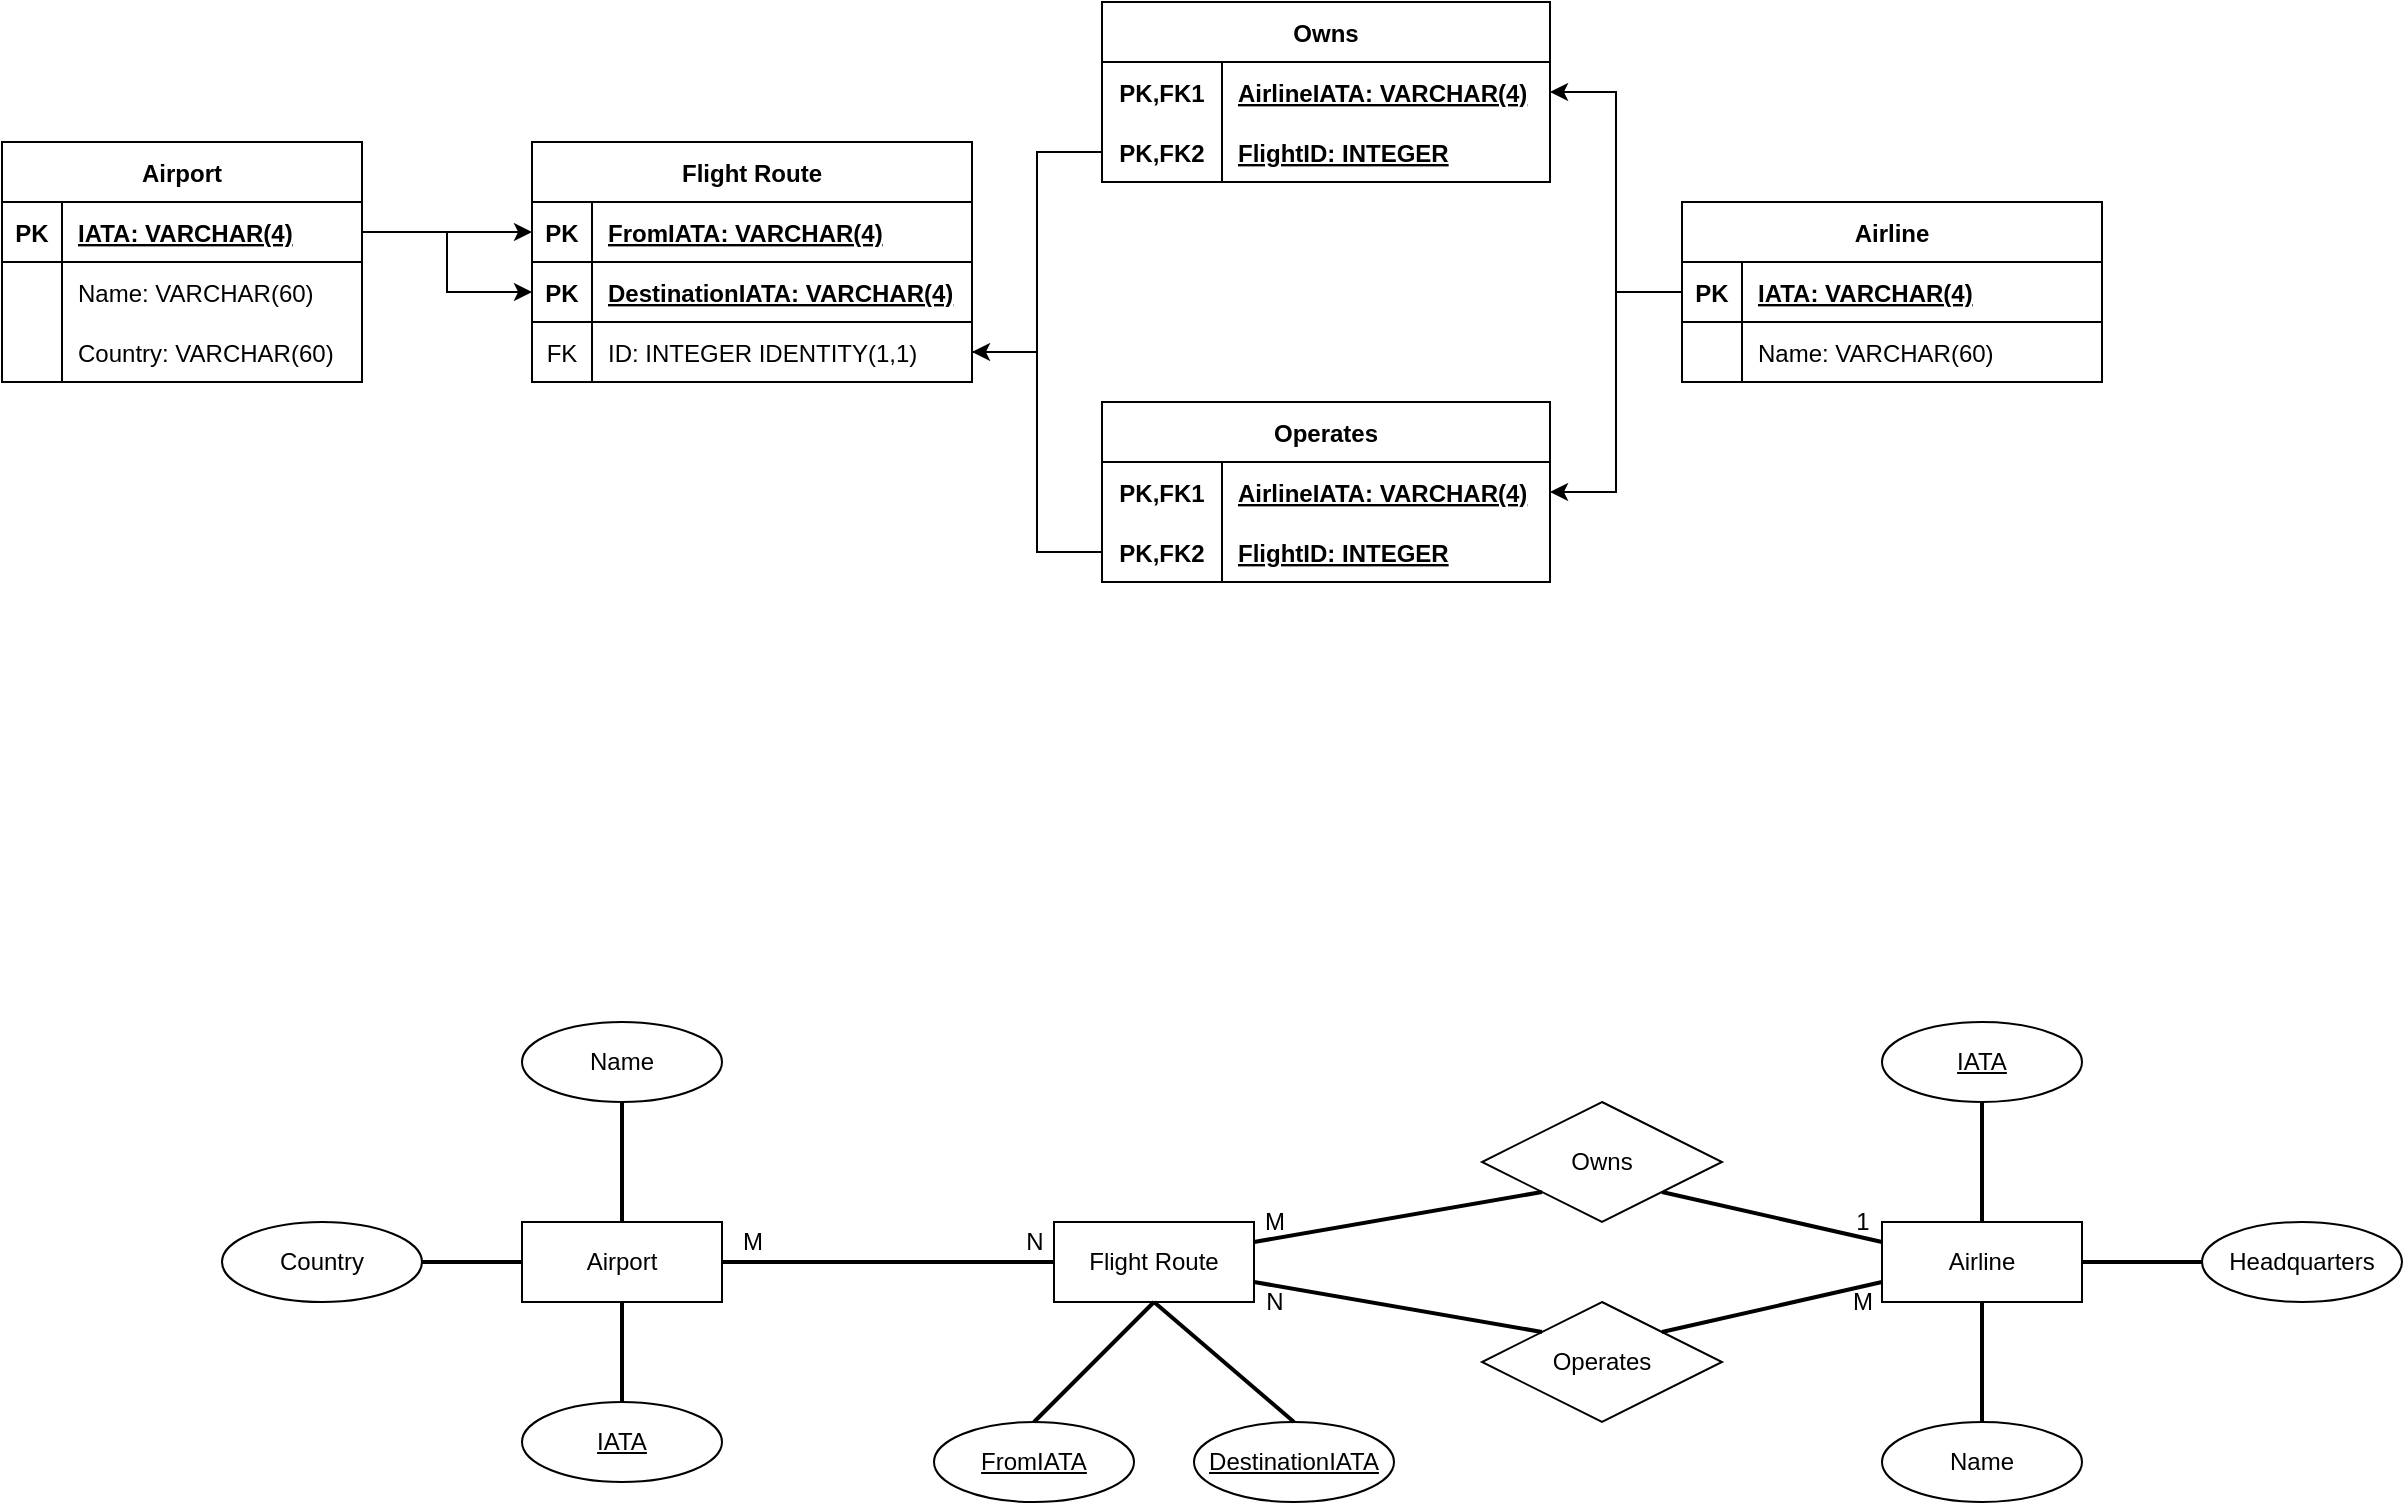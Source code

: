 <mxfile version="16.5.1" type="device"><diagram id="R2lEEEUBdFMjLlhIrx00" name="Page-1"><mxGraphModel dx="1102" dy="859" grid="1" gridSize="10" guides="1" tooltips="1" connect="1" arrows="1" fold="1" page="1" pageScale="1" pageWidth="850" pageHeight="1100" math="0" shadow="0" extFonts="Permanent Marker^https://fonts.googleapis.com/css?family=Permanent+Marker"><root><mxCell id="0"/><mxCell id="1" parent="0"/><mxCell id="GFvaV6vizzhgrVR3a_EX-1" value="Airport" style="shape=table;startSize=30;container=1;collapsible=1;childLayout=tableLayout;fixedRows=1;rowLines=0;fontStyle=1;align=center;resizeLast=1;" vertex="1" parent="1"><mxGeometry x="50" y="270" width="180" height="120" as="geometry"/></mxCell><mxCell id="GFvaV6vizzhgrVR3a_EX-2" value="" style="shape=tableRow;horizontal=0;startSize=0;swimlaneHead=0;swimlaneBody=0;fillColor=none;collapsible=0;dropTarget=0;points=[[0,0.5],[1,0.5]];portConstraint=eastwest;top=0;left=0;right=0;bottom=1;" vertex="1" parent="GFvaV6vizzhgrVR3a_EX-1"><mxGeometry y="30" width="180" height="30" as="geometry"/></mxCell><mxCell id="GFvaV6vizzhgrVR3a_EX-3" value="PK" style="shape=partialRectangle;connectable=0;fillColor=none;top=0;left=0;bottom=0;right=0;fontStyle=1;overflow=hidden;" vertex="1" parent="GFvaV6vizzhgrVR3a_EX-2"><mxGeometry width="30" height="30" as="geometry"><mxRectangle width="30" height="30" as="alternateBounds"/></mxGeometry></mxCell><mxCell id="GFvaV6vizzhgrVR3a_EX-4" value="IATA: VARCHAR(4)" style="shape=partialRectangle;connectable=0;fillColor=none;top=0;left=0;bottom=0;right=0;align=left;spacingLeft=6;fontStyle=5;overflow=hidden;" vertex="1" parent="GFvaV6vizzhgrVR3a_EX-2"><mxGeometry x="30" width="150" height="30" as="geometry"><mxRectangle width="150" height="30" as="alternateBounds"/></mxGeometry></mxCell><mxCell id="GFvaV6vizzhgrVR3a_EX-5" value="" style="shape=tableRow;horizontal=0;startSize=0;swimlaneHead=0;swimlaneBody=0;fillColor=none;collapsible=0;dropTarget=0;points=[[0,0.5],[1,0.5]];portConstraint=eastwest;top=0;left=0;right=0;bottom=0;" vertex="1" parent="GFvaV6vizzhgrVR3a_EX-1"><mxGeometry y="60" width="180" height="30" as="geometry"/></mxCell><mxCell id="GFvaV6vizzhgrVR3a_EX-6" value="" style="shape=partialRectangle;connectable=0;fillColor=none;top=0;left=0;bottom=0;right=0;editable=1;overflow=hidden;" vertex="1" parent="GFvaV6vizzhgrVR3a_EX-5"><mxGeometry width="30" height="30" as="geometry"><mxRectangle width="30" height="30" as="alternateBounds"/></mxGeometry></mxCell><mxCell id="GFvaV6vizzhgrVR3a_EX-7" value="Name: VARCHAR(60)" style="shape=partialRectangle;connectable=0;fillColor=none;top=0;left=0;bottom=0;right=0;align=left;spacingLeft=6;overflow=hidden;" vertex="1" parent="GFvaV6vizzhgrVR3a_EX-5"><mxGeometry x="30" width="150" height="30" as="geometry"><mxRectangle width="150" height="30" as="alternateBounds"/></mxGeometry></mxCell><mxCell id="GFvaV6vizzhgrVR3a_EX-8" value="" style="shape=tableRow;horizontal=0;startSize=0;swimlaneHead=0;swimlaneBody=0;fillColor=none;collapsible=0;dropTarget=0;points=[[0,0.5],[1,0.5]];portConstraint=eastwest;top=0;left=0;right=0;bottom=0;" vertex="1" parent="GFvaV6vizzhgrVR3a_EX-1"><mxGeometry y="90" width="180" height="30" as="geometry"/></mxCell><mxCell id="GFvaV6vizzhgrVR3a_EX-9" value="" style="shape=partialRectangle;connectable=0;fillColor=none;top=0;left=0;bottom=0;right=0;editable=1;overflow=hidden;" vertex="1" parent="GFvaV6vizzhgrVR3a_EX-8"><mxGeometry width="30" height="30" as="geometry"><mxRectangle width="30" height="30" as="alternateBounds"/></mxGeometry></mxCell><mxCell id="GFvaV6vizzhgrVR3a_EX-10" value="Country: VARCHAR(60)" style="shape=partialRectangle;connectable=0;fillColor=none;top=0;left=0;bottom=0;right=0;align=left;spacingLeft=6;overflow=hidden;" vertex="1" parent="GFvaV6vizzhgrVR3a_EX-8"><mxGeometry x="30" width="150" height="30" as="geometry"><mxRectangle width="150" height="30" as="alternateBounds"/></mxGeometry></mxCell><mxCell id="GFvaV6vizzhgrVR3a_EX-14" value="Flight Route" style="shape=table;startSize=30;container=1;collapsible=1;childLayout=tableLayout;fixedRows=1;rowLines=0;fontStyle=1;align=center;resizeLast=1;" vertex="1" parent="1"><mxGeometry x="315" y="270" width="220" height="120" as="geometry"/></mxCell><mxCell id="GFvaV6vizzhgrVR3a_EX-15" value="" style="shape=tableRow;horizontal=0;startSize=0;swimlaneHead=0;swimlaneBody=0;fillColor=none;collapsible=0;dropTarget=0;points=[[0,0.5],[1,0.5]];portConstraint=eastwest;top=0;left=0;right=0;bottom=1;" vertex="1" parent="GFvaV6vizzhgrVR3a_EX-14"><mxGeometry y="30" width="220" height="30" as="geometry"/></mxCell><mxCell id="GFvaV6vizzhgrVR3a_EX-16" value="PK" style="shape=partialRectangle;connectable=0;fillColor=none;top=0;left=0;bottom=0;right=0;fontStyle=1;overflow=hidden;" vertex="1" parent="GFvaV6vizzhgrVR3a_EX-15"><mxGeometry width="30" height="30" as="geometry"><mxRectangle width="30" height="30" as="alternateBounds"/></mxGeometry></mxCell><mxCell id="GFvaV6vizzhgrVR3a_EX-17" value="FromIATA: VARCHAR(4)" style="shape=partialRectangle;connectable=0;fillColor=none;top=0;left=0;bottom=0;right=0;align=left;spacingLeft=6;fontStyle=5;overflow=hidden;" vertex="1" parent="GFvaV6vizzhgrVR3a_EX-15"><mxGeometry x="30" width="190" height="30" as="geometry"><mxRectangle width="190" height="30" as="alternateBounds"/></mxGeometry></mxCell><mxCell id="GFvaV6vizzhgrVR3a_EX-118" value="" style="shape=tableRow;horizontal=0;startSize=0;swimlaneHead=0;swimlaneBody=0;fillColor=none;collapsible=0;dropTarget=0;points=[[0,0.5],[1,0.5]];portConstraint=eastwest;top=0;left=0;right=0;bottom=1;" vertex="1" parent="GFvaV6vizzhgrVR3a_EX-14"><mxGeometry y="60" width="220" height="30" as="geometry"/></mxCell><mxCell id="GFvaV6vizzhgrVR3a_EX-119" value="PK" style="shape=partialRectangle;connectable=0;fillColor=none;top=0;left=0;bottom=0;right=0;fontStyle=1;overflow=hidden;" vertex="1" parent="GFvaV6vizzhgrVR3a_EX-118"><mxGeometry width="30" height="30" as="geometry"><mxRectangle width="30" height="30" as="alternateBounds"/></mxGeometry></mxCell><mxCell id="GFvaV6vizzhgrVR3a_EX-120" value="DestinationIATA: VARCHAR(4)" style="shape=partialRectangle;connectable=0;fillColor=none;top=0;left=0;bottom=0;right=0;align=left;spacingLeft=6;fontStyle=5;overflow=hidden;" vertex="1" parent="GFvaV6vizzhgrVR3a_EX-118"><mxGeometry x="30" width="190" height="30" as="geometry"><mxRectangle width="190" height="30" as="alternateBounds"/></mxGeometry></mxCell><mxCell id="GFvaV6vizzhgrVR3a_EX-24" value="" style="shape=tableRow;horizontal=0;startSize=0;swimlaneHead=0;swimlaneBody=0;fillColor=none;collapsible=0;dropTarget=0;points=[[0,0.5],[1,0.5]];portConstraint=eastwest;top=0;left=0;right=0;bottom=0;" vertex="1" parent="GFvaV6vizzhgrVR3a_EX-14"><mxGeometry y="90" width="220" height="30" as="geometry"/></mxCell><mxCell id="GFvaV6vizzhgrVR3a_EX-25" value="FK" style="shape=partialRectangle;connectable=0;fillColor=none;top=0;left=0;bottom=0;right=0;editable=1;overflow=hidden;" vertex="1" parent="GFvaV6vizzhgrVR3a_EX-24"><mxGeometry width="30" height="30" as="geometry"><mxRectangle width="30" height="30" as="alternateBounds"/></mxGeometry></mxCell><mxCell id="GFvaV6vizzhgrVR3a_EX-26" value="ID: INTEGER IDENTITY(1,1)" style="shape=partialRectangle;connectable=0;fillColor=none;top=0;left=0;bottom=0;right=0;align=left;spacingLeft=6;overflow=hidden;" vertex="1" parent="GFvaV6vizzhgrVR3a_EX-24"><mxGeometry x="30" width="190" height="30" as="geometry"><mxRectangle width="190" height="30" as="alternateBounds"/></mxGeometry></mxCell><mxCell id="GFvaV6vizzhgrVR3a_EX-30" value="Airline" style="shape=table;startSize=30;container=1;collapsible=1;childLayout=tableLayout;fixedRows=1;rowLines=0;fontStyle=1;align=center;resizeLast=1;" vertex="1" parent="1"><mxGeometry x="890" y="300" width="210" height="90" as="geometry"/></mxCell><mxCell id="GFvaV6vizzhgrVR3a_EX-31" value="" style="shape=tableRow;horizontal=0;startSize=0;swimlaneHead=0;swimlaneBody=0;fillColor=none;collapsible=0;dropTarget=0;points=[[0,0.5],[1,0.5]];portConstraint=eastwest;top=0;left=0;right=0;bottom=1;" vertex="1" parent="GFvaV6vizzhgrVR3a_EX-30"><mxGeometry y="30" width="210" height="30" as="geometry"/></mxCell><mxCell id="GFvaV6vizzhgrVR3a_EX-32" value="PK" style="shape=partialRectangle;connectable=0;fillColor=none;top=0;left=0;bottom=0;right=0;fontStyle=1;overflow=hidden;" vertex="1" parent="GFvaV6vizzhgrVR3a_EX-31"><mxGeometry width="30" height="30" as="geometry"><mxRectangle width="30" height="30" as="alternateBounds"/></mxGeometry></mxCell><mxCell id="GFvaV6vizzhgrVR3a_EX-33" value="IATA: VARCHAR(4)" style="shape=partialRectangle;connectable=0;fillColor=none;top=0;left=0;bottom=0;right=0;align=left;spacingLeft=6;fontStyle=5;overflow=hidden;" vertex="1" parent="GFvaV6vizzhgrVR3a_EX-31"><mxGeometry x="30" width="180" height="30" as="geometry"><mxRectangle width="180" height="30" as="alternateBounds"/></mxGeometry></mxCell><mxCell id="GFvaV6vizzhgrVR3a_EX-34" value="" style="shape=tableRow;horizontal=0;startSize=0;swimlaneHead=0;swimlaneBody=0;fillColor=none;collapsible=0;dropTarget=0;points=[[0,0.5],[1,0.5]];portConstraint=eastwest;top=0;left=0;right=0;bottom=0;" vertex="1" parent="GFvaV6vizzhgrVR3a_EX-30"><mxGeometry y="60" width="210" height="30" as="geometry"/></mxCell><mxCell id="GFvaV6vizzhgrVR3a_EX-35" value="" style="shape=partialRectangle;connectable=0;fillColor=none;top=0;left=0;bottom=0;right=0;editable=1;overflow=hidden;" vertex="1" parent="GFvaV6vizzhgrVR3a_EX-34"><mxGeometry width="30" height="30" as="geometry"><mxRectangle width="30" height="30" as="alternateBounds"/></mxGeometry></mxCell><mxCell id="GFvaV6vizzhgrVR3a_EX-36" value="Name: VARCHAR(60)" style="shape=partialRectangle;connectable=0;fillColor=none;top=0;left=0;bottom=0;right=0;align=left;spacingLeft=6;overflow=hidden;" vertex="1" parent="GFvaV6vizzhgrVR3a_EX-34"><mxGeometry x="30" width="180" height="30" as="geometry"><mxRectangle width="180" height="30" as="alternateBounds"/></mxGeometry></mxCell><mxCell id="GFvaV6vizzhgrVR3a_EX-48" value="Airport" style="whiteSpace=wrap;html=1;align=center;" vertex="1" parent="1"><mxGeometry x="310" y="810" width="100" height="40" as="geometry"/></mxCell><mxCell id="GFvaV6vizzhgrVR3a_EX-49" value="Name" style="ellipse;whiteSpace=wrap;html=1;align=center;" vertex="1" parent="1"><mxGeometry x="310" y="710" width="100" height="40" as="geometry"/></mxCell><mxCell id="GFvaV6vizzhgrVR3a_EX-51" value="Country" style="ellipse;whiteSpace=wrap;html=1;align=center;" vertex="1" parent="1"><mxGeometry x="160" y="810" width="100" height="40" as="geometry"/></mxCell><mxCell id="GFvaV6vizzhgrVR3a_EX-52" value="" style="endArrow=none;html=1;rounded=0;strokeWidth=2;jumpSize=6;exitX=1;exitY=0.5;exitDx=0;exitDy=0;entryX=0;entryY=0.5;entryDx=0;entryDy=0;" edge="1" parent="1" source="GFvaV6vizzhgrVR3a_EX-51" target="GFvaV6vizzhgrVR3a_EX-48"><mxGeometry relative="1" as="geometry"><mxPoint x="200" y="860" as="sourcePoint"/><mxPoint x="360" y="860" as="targetPoint"/></mxGeometry></mxCell><mxCell id="GFvaV6vizzhgrVR3a_EX-53" value="" style="endArrow=none;html=1;rounded=0;strokeWidth=2;jumpSize=6;exitX=0.5;exitY=1;exitDx=0;exitDy=0;entryX=0.5;entryY=0;entryDx=0;entryDy=0;" edge="1" parent="1" source="GFvaV6vizzhgrVR3a_EX-49" target="GFvaV6vizzhgrVR3a_EX-48"><mxGeometry relative="1" as="geometry"><mxPoint x="260" y="780" as="sourcePoint"/><mxPoint x="420" y="780" as="targetPoint"/></mxGeometry></mxCell><mxCell id="GFvaV6vizzhgrVR3a_EX-55" value="Flight Route" style="whiteSpace=wrap;html=1;align=center;" vertex="1" parent="1"><mxGeometry x="576" y="810" width="100" height="40" as="geometry"/></mxCell><mxCell id="GFvaV6vizzhgrVR3a_EX-56" value="Airline" style="whiteSpace=wrap;html=1;align=center;" vertex="1" parent="1"><mxGeometry x="990" y="810" width="100" height="40" as="geometry"/></mxCell><mxCell id="GFvaV6vizzhgrVR3a_EX-57" value="&lt;u&gt;FromIATA&lt;/u&gt;" style="ellipse;whiteSpace=wrap;html=1;align=center;" vertex="1" parent="1"><mxGeometry x="516" y="910" width="100" height="40" as="geometry"/></mxCell><mxCell id="GFvaV6vizzhgrVR3a_EX-58" value="&lt;u&gt;DestinationIATA&lt;/u&gt;" style="ellipse;whiteSpace=wrap;html=1;align=center;" vertex="1" parent="1"><mxGeometry x="646" y="910" width="100" height="40" as="geometry"/></mxCell><mxCell id="GFvaV6vizzhgrVR3a_EX-63" value="" style="endArrow=none;html=1;rounded=0;strokeWidth=2;jumpSize=6;exitX=0.5;exitY=0;exitDx=0;exitDy=0;entryX=0.5;entryY=1;entryDx=0;entryDy=0;" edge="1" parent="1" source="GFvaV6vizzhgrVR3a_EX-57" target="GFvaV6vizzhgrVR3a_EX-55"><mxGeometry relative="1" as="geometry"><mxPoint x="596" y="890" as="sourcePoint"/><mxPoint x="756" y="890" as="targetPoint"/></mxGeometry></mxCell><mxCell id="GFvaV6vizzhgrVR3a_EX-64" value="" style="endArrow=none;html=1;rounded=0;strokeWidth=2;jumpSize=6;exitX=0.5;exitY=0;exitDx=0;exitDy=0;entryX=0.5;entryY=1;entryDx=0;entryDy=0;" edge="1" parent="1" source="GFvaV6vizzhgrVR3a_EX-58" target="GFvaV6vizzhgrVR3a_EX-55"><mxGeometry relative="1" as="geometry"><mxPoint x="576" y="920" as="sourcePoint"/><mxPoint x="636" y="860" as="targetPoint"/></mxGeometry></mxCell><mxCell id="GFvaV6vizzhgrVR3a_EX-67" value="Name" style="ellipse;whiteSpace=wrap;html=1;align=center;" vertex="1" parent="1"><mxGeometry x="990" y="910" width="100" height="40" as="geometry"/></mxCell><mxCell id="GFvaV6vizzhgrVR3a_EX-68" value="&lt;u&gt;IATA&lt;/u&gt;" style="ellipse;whiteSpace=wrap;html=1;align=center;" vertex="1" parent="1"><mxGeometry x="990" y="710" width="100" height="40" as="geometry"/></mxCell><mxCell id="GFvaV6vizzhgrVR3a_EX-69" value="" style="endArrow=none;html=1;rounded=0;strokeWidth=2;jumpSize=6;exitX=0.5;exitY=0;exitDx=0;exitDy=0;entryX=0.5;entryY=1;entryDx=0;entryDy=0;" edge="1" parent="1" source="GFvaV6vizzhgrVR3a_EX-56" target="GFvaV6vizzhgrVR3a_EX-68"><mxGeometry relative="1" as="geometry"><mxPoint x="940" y="770" as="sourcePoint"/><mxPoint x="1100" y="770" as="targetPoint"/></mxGeometry></mxCell><mxCell id="GFvaV6vizzhgrVR3a_EX-70" value="" style="endArrow=none;html=1;rounded=0;strokeWidth=2;jumpSize=6;entryX=0.5;entryY=1;entryDx=0;entryDy=0;exitX=0.5;exitY=0;exitDx=0;exitDy=0;" edge="1" parent="1" source="GFvaV6vizzhgrVR3a_EX-67" target="GFvaV6vizzhgrVR3a_EX-56"><mxGeometry relative="1" as="geometry"><mxPoint x="860" y="880" as="sourcePoint"/><mxPoint x="1020" y="880" as="targetPoint"/></mxGeometry></mxCell><mxCell id="GFvaV6vizzhgrVR3a_EX-71" value="Headquarters" style="ellipse;whiteSpace=wrap;html=1;align=center;" vertex="1" parent="1"><mxGeometry x="1150" y="810" width="100" height="40" as="geometry"/></mxCell><mxCell id="GFvaV6vizzhgrVR3a_EX-72" value="" style="endArrow=none;html=1;rounded=0;strokeWidth=2;jumpSize=6;entryX=0;entryY=0.5;entryDx=0;entryDy=0;exitX=1;exitY=0.5;exitDx=0;exitDy=0;" edge="1" parent="1" source="GFvaV6vizzhgrVR3a_EX-56" target="GFvaV6vizzhgrVR3a_EX-71"><mxGeometry relative="1" as="geometry"><mxPoint x="1050" y="920" as="sourcePoint"/><mxPoint x="1050" y="860" as="targetPoint"/></mxGeometry></mxCell><mxCell id="GFvaV6vizzhgrVR3a_EX-73" value="" style="endArrow=none;html=1;rounded=0;strokeWidth=2;jumpSize=6;exitX=1;exitY=1;exitDx=0;exitDy=0;entryX=0;entryY=0.25;entryDx=0;entryDy=0;" edge="1" parent="1" source="GFvaV6vizzhgrVR3a_EX-76" target="GFvaV6vizzhgrVR3a_EX-56"><mxGeometry relative="1" as="geometry"><mxPoint x="580" y="810" as="sourcePoint"/><mxPoint x="740" y="810" as="targetPoint"/></mxGeometry></mxCell><mxCell id="GFvaV6vizzhgrVR3a_EX-75" value="" style="endArrow=none;html=1;rounded=0;strokeWidth=2;jumpSize=6;exitX=0.5;exitY=1;exitDx=0;exitDy=0;entryX=0.5;entryY=0;entryDx=0;entryDy=0;" edge="1" parent="1" source="GFvaV6vizzhgrVR3a_EX-48" target="GFvaV6vizzhgrVR3a_EX-88"><mxGeometry relative="1" as="geometry"><mxPoint x="370" y="760" as="sourcePoint"/><mxPoint x="360" y="900" as="targetPoint"/></mxGeometry></mxCell><mxCell id="GFvaV6vizzhgrVR3a_EX-76" value="Owns" style="shape=rhombus;perimeter=rhombusPerimeter;whiteSpace=wrap;html=1;align=center;" vertex="1" parent="1"><mxGeometry x="790" y="750" width="120" height="60" as="geometry"/></mxCell><mxCell id="GFvaV6vizzhgrVR3a_EX-77" value="" style="endArrow=none;html=1;rounded=0;strokeWidth=2;jumpSize=6;exitX=1;exitY=0.25;exitDx=0;exitDy=0;entryX=0;entryY=1;entryDx=0;entryDy=0;" edge="1" parent="1" source="GFvaV6vizzhgrVR3a_EX-55" target="GFvaV6vizzhgrVR3a_EX-76"><mxGeometry relative="1" as="geometry"><mxPoint x="891" y="840" as="sourcePoint"/><mxPoint x="1031" y="840" as="targetPoint"/></mxGeometry></mxCell><mxCell id="GFvaV6vizzhgrVR3a_EX-79" value="" style="endArrow=none;html=1;rounded=0;strokeWidth=2;jumpSize=6;exitX=1;exitY=0.5;exitDx=0;exitDy=0;entryX=0;entryY=0.5;entryDx=0;entryDy=0;" edge="1" parent="1" source="GFvaV6vizzhgrVR3a_EX-48" target="GFvaV6vizzhgrVR3a_EX-55"><mxGeometry relative="1" as="geometry"><mxPoint x="480" y="830" as="sourcePoint"/><mxPoint x="350" y="840" as="targetPoint"/></mxGeometry></mxCell><mxCell id="GFvaV6vizzhgrVR3a_EX-81" value="Operates" style="shape=rhombus;perimeter=rhombusPerimeter;whiteSpace=wrap;html=1;align=center;" vertex="1" parent="1"><mxGeometry x="790" y="850" width="120" height="60" as="geometry"/></mxCell><mxCell id="GFvaV6vizzhgrVR3a_EX-82" value="" style="endArrow=none;html=1;rounded=0;strokeWidth=2;jumpSize=6;exitX=1;exitY=0;exitDx=0;exitDy=0;entryX=0;entryY=0.75;entryDx=0;entryDy=0;" edge="1" parent="1" source="GFvaV6vizzhgrVR3a_EX-81" target="GFvaV6vizzhgrVR3a_EX-56"><mxGeometry relative="1" as="geometry"><mxPoint x="920" y="790" as="sourcePoint"/><mxPoint x="1000" y="840" as="targetPoint"/></mxGeometry></mxCell><mxCell id="GFvaV6vizzhgrVR3a_EX-83" value="" style="endArrow=none;html=1;rounded=0;strokeWidth=2;jumpSize=6;exitX=1;exitY=0.75;exitDx=0;exitDy=0;entryX=0;entryY=0;entryDx=0;entryDy=0;" edge="1" parent="1" source="GFvaV6vizzhgrVR3a_EX-55" target="GFvaV6vizzhgrVR3a_EX-81"><mxGeometry relative="1" as="geometry"><mxPoint x="686" y="840" as="sourcePoint"/><mxPoint x="800" y="790" as="targetPoint"/></mxGeometry></mxCell><mxCell id="GFvaV6vizzhgrVR3a_EX-84" value="M" style="text;html=1;align=center;verticalAlign=middle;resizable=0;points=[];autosize=1;strokeColor=none;fillColor=none;" vertex="1" parent="1"><mxGeometry x="965" y="840" width="30" height="20" as="geometry"/></mxCell><mxCell id="GFvaV6vizzhgrVR3a_EX-85" value="N" style="text;html=1;align=center;verticalAlign=middle;resizable=0;points=[];autosize=1;strokeColor=none;fillColor=none;" vertex="1" parent="1"><mxGeometry x="676" y="840" width="20" height="20" as="geometry"/></mxCell><mxCell id="GFvaV6vizzhgrVR3a_EX-86" value="1" style="text;html=1;align=center;verticalAlign=middle;resizable=0;points=[];autosize=1;strokeColor=none;fillColor=none;" vertex="1" parent="1"><mxGeometry x="970" y="800" width="20" height="20" as="geometry"/></mxCell><mxCell id="GFvaV6vizzhgrVR3a_EX-87" value="M" style="text;html=1;align=center;verticalAlign=middle;resizable=0;points=[];autosize=1;strokeColor=none;fillColor=none;" vertex="1" parent="1"><mxGeometry x="671" y="800" width="30" height="20" as="geometry"/></mxCell><mxCell id="GFvaV6vizzhgrVR3a_EX-88" value="&lt;u&gt;IATA&lt;/u&gt;" style="ellipse;whiteSpace=wrap;html=1;align=center;" vertex="1" parent="1"><mxGeometry x="310" y="900" width="100" height="40" as="geometry"/></mxCell><mxCell id="GFvaV6vizzhgrVR3a_EX-90" value="M" style="text;html=1;align=center;verticalAlign=middle;resizable=0;points=[];autosize=1;strokeColor=none;fillColor=none;" vertex="1" parent="1"><mxGeometry x="410" y="810" width="30" height="20" as="geometry"/></mxCell><mxCell id="GFvaV6vizzhgrVR3a_EX-91" value="N" style="text;html=1;align=center;verticalAlign=middle;resizable=0;points=[];autosize=1;strokeColor=none;fillColor=none;" vertex="1" parent="1"><mxGeometry x="556" y="810" width="20" height="20" as="geometry"/></mxCell><mxCell id="GFvaV6vizzhgrVR3a_EX-92" value="Operates" style="shape=table;startSize=30;container=1;collapsible=1;childLayout=tableLayout;fixedRows=1;rowLines=0;fontStyle=1;align=center;resizeLast=1;" vertex="1" parent="1"><mxGeometry x="600" y="400" width="224" height="90" as="geometry"/></mxCell><mxCell id="GFvaV6vizzhgrVR3a_EX-93" value="" style="shape=tableRow;horizontal=0;startSize=0;swimlaneHead=0;swimlaneBody=0;fillColor=none;collapsible=0;dropTarget=0;points=[[0,0.5],[1,0.5]];portConstraint=eastwest;top=0;left=0;right=0;bottom=0;" vertex="1" parent="GFvaV6vizzhgrVR3a_EX-92"><mxGeometry y="30" width="224" height="30" as="geometry"/></mxCell><mxCell id="GFvaV6vizzhgrVR3a_EX-94" value="PK,FK1" style="shape=partialRectangle;connectable=0;fillColor=none;top=0;left=0;bottom=0;right=0;fontStyle=1;overflow=hidden;" vertex="1" parent="GFvaV6vizzhgrVR3a_EX-93"><mxGeometry width="60" height="30" as="geometry"><mxRectangle width="60" height="30" as="alternateBounds"/></mxGeometry></mxCell><mxCell id="GFvaV6vizzhgrVR3a_EX-95" value="AirlineIATA: VARCHAR(4)" style="shape=partialRectangle;connectable=0;fillColor=none;top=0;left=0;bottom=0;right=0;align=left;spacingLeft=6;fontStyle=5;overflow=hidden;" vertex="1" parent="GFvaV6vizzhgrVR3a_EX-93"><mxGeometry x="60" width="164" height="30" as="geometry"><mxRectangle width="164" height="30" as="alternateBounds"/></mxGeometry></mxCell><mxCell id="GFvaV6vizzhgrVR3a_EX-96" value="" style="shape=tableRow;horizontal=0;startSize=0;swimlaneHead=0;swimlaneBody=0;fillColor=none;collapsible=0;dropTarget=0;points=[[0,0.5],[1,0.5]];portConstraint=eastwest;top=0;left=0;right=0;bottom=1;" vertex="1" parent="GFvaV6vizzhgrVR3a_EX-92"><mxGeometry y="60" width="224" height="30" as="geometry"/></mxCell><mxCell id="GFvaV6vizzhgrVR3a_EX-97" value="PK,FK2" style="shape=partialRectangle;connectable=0;fillColor=none;top=0;left=0;bottom=0;right=0;fontStyle=1;overflow=hidden;" vertex="1" parent="GFvaV6vizzhgrVR3a_EX-96"><mxGeometry width="60" height="30" as="geometry"><mxRectangle width="60" height="30" as="alternateBounds"/></mxGeometry></mxCell><mxCell id="GFvaV6vizzhgrVR3a_EX-98" value="FlightID: INTEGER" style="shape=partialRectangle;connectable=0;fillColor=none;top=0;left=0;bottom=0;right=0;align=left;spacingLeft=6;fontStyle=5;overflow=hidden;" vertex="1" parent="GFvaV6vizzhgrVR3a_EX-96"><mxGeometry x="60" width="164" height="30" as="geometry"><mxRectangle width="164" height="30" as="alternateBounds"/></mxGeometry></mxCell><mxCell id="GFvaV6vizzhgrVR3a_EX-105" value="Owns" style="shape=table;startSize=30;container=1;collapsible=1;childLayout=tableLayout;fixedRows=1;rowLines=0;fontStyle=1;align=center;resizeLast=1;" vertex="1" parent="1"><mxGeometry x="600" y="200" width="224" height="90" as="geometry"/></mxCell><mxCell id="GFvaV6vizzhgrVR3a_EX-106" value="" style="shape=tableRow;horizontal=0;startSize=0;swimlaneHead=0;swimlaneBody=0;fillColor=none;collapsible=0;dropTarget=0;points=[[0,0.5],[1,0.5]];portConstraint=eastwest;top=0;left=0;right=0;bottom=0;" vertex="1" parent="GFvaV6vizzhgrVR3a_EX-105"><mxGeometry y="30" width="224" height="30" as="geometry"/></mxCell><mxCell id="GFvaV6vizzhgrVR3a_EX-107" value="PK,FK1" style="shape=partialRectangle;connectable=0;fillColor=none;top=0;left=0;bottom=0;right=0;fontStyle=1;overflow=hidden;" vertex="1" parent="GFvaV6vizzhgrVR3a_EX-106"><mxGeometry width="60" height="30" as="geometry"><mxRectangle width="60" height="30" as="alternateBounds"/></mxGeometry></mxCell><mxCell id="GFvaV6vizzhgrVR3a_EX-108" value="AirlineIATA: VARCHAR(4)" style="shape=partialRectangle;connectable=0;fillColor=none;top=0;left=0;bottom=0;right=0;align=left;spacingLeft=6;fontStyle=5;overflow=hidden;" vertex="1" parent="GFvaV6vizzhgrVR3a_EX-106"><mxGeometry x="60" width="164" height="30" as="geometry"><mxRectangle width="164" height="30" as="alternateBounds"/></mxGeometry></mxCell><mxCell id="GFvaV6vizzhgrVR3a_EX-109" value="" style="shape=tableRow;horizontal=0;startSize=0;swimlaneHead=0;swimlaneBody=0;fillColor=none;collapsible=0;dropTarget=0;points=[[0,0.5],[1,0.5]];portConstraint=eastwest;top=0;left=0;right=0;bottom=1;" vertex="1" parent="GFvaV6vizzhgrVR3a_EX-105"><mxGeometry y="60" width="224" height="30" as="geometry"/></mxCell><mxCell id="GFvaV6vizzhgrVR3a_EX-110" value="PK,FK2" style="shape=partialRectangle;connectable=0;fillColor=none;top=0;left=0;bottom=0;right=0;fontStyle=1;overflow=hidden;" vertex="1" parent="GFvaV6vizzhgrVR3a_EX-109"><mxGeometry width="60" height="30" as="geometry"><mxRectangle width="60" height="30" as="alternateBounds"/></mxGeometry></mxCell><mxCell id="GFvaV6vizzhgrVR3a_EX-111" value="FlightID: INTEGER" style="shape=partialRectangle;connectable=0;fillColor=none;top=0;left=0;bottom=0;right=0;align=left;spacingLeft=6;fontStyle=5;overflow=hidden;" vertex="1" parent="GFvaV6vizzhgrVR3a_EX-109"><mxGeometry x="60" width="164" height="30" as="geometry"><mxRectangle width="164" height="30" as="alternateBounds"/></mxGeometry></mxCell><mxCell id="GFvaV6vizzhgrVR3a_EX-124" style="edgeStyle=orthogonalEdgeStyle;rounded=0;jumpSize=6;orthogonalLoop=1;jettySize=auto;html=1;exitX=0;exitY=0.5;exitDx=0;exitDy=0;entryX=1;entryY=0.5;entryDx=0;entryDy=0;strokeWidth=1;" edge="1" parent="1" source="GFvaV6vizzhgrVR3a_EX-31" target="GFvaV6vizzhgrVR3a_EX-106"><mxGeometry relative="1" as="geometry"/></mxCell><mxCell id="GFvaV6vizzhgrVR3a_EX-125" style="edgeStyle=orthogonalEdgeStyle;rounded=0;jumpSize=6;orthogonalLoop=1;jettySize=auto;html=1;exitX=0;exitY=0.5;exitDx=0;exitDy=0;entryX=1;entryY=0.5;entryDx=0;entryDy=0;strokeWidth=1;" edge="1" parent="1" source="GFvaV6vizzhgrVR3a_EX-31" target="GFvaV6vizzhgrVR3a_EX-93"><mxGeometry relative="1" as="geometry"/></mxCell><mxCell id="GFvaV6vizzhgrVR3a_EX-126" style="edgeStyle=orthogonalEdgeStyle;rounded=0;jumpSize=6;orthogonalLoop=1;jettySize=auto;html=1;exitX=1;exitY=0.5;exitDx=0;exitDy=0;entryX=0;entryY=0.5;entryDx=0;entryDy=0;strokeWidth=1;endArrow=none;endFill=0;startArrow=classic;startFill=1;" edge="1" parent="1" source="GFvaV6vizzhgrVR3a_EX-24" target="GFvaV6vizzhgrVR3a_EX-109"><mxGeometry relative="1" as="geometry"/></mxCell><mxCell id="GFvaV6vizzhgrVR3a_EX-127" style="edgeStyle=orthogonalEdgeStyle;rounded=0;jumpSize=6;orthogonalLoop=1;jettySize=auto;html=1;exitX=1;exitY=0.5;exitDx=0;exitDy=0;entryX=0;entryY=0.5;entryDx=0;entryDy=0;strokeWidth=1;endArrow=none;endFill=0;" edge="1" parent="1" source="GFvaV6vizzhgrVR3a_EX-24" target="GFvaV6vizzhgrVR3a_EX-96"><mxGeometry relative="1" as="geometry"/></mxCell><mxCell id="GFvaV6vizzhgrVR3a_EX-131" style="edgeStyle=orthogonalEdgeStyle;rounded=0;jumpSize=6;orthogonalLoop=1;jettySize=auto;html=1;exitX=0;exitY=0.5;exitDx=0;exitDy=0;entryX=1;entryY=0.5;entryDx=0;entryDy=0;startArrow=classic;startFill=1;endArrow=none;endFill=0;strokeWidth=1;" edge="1" parent="1" source="GFvaV6vizzhgrVR3a_EX-15" target="GFvaV6vizzhgrVR3a_EX-2"><mxGeometry relative="1" as="geometry"/></mxCell><mxCell id="GFvaV6vizzhgrVR3a_EX-132" style="edgeStyle=orthogonalEdgeStyle;rounded=0;jumpSize=6;orthogonalLoop=1;jettySize=auto;html=1;exitX=0;exitY=0.5;exitDx=0;exitDy=0;entryX=1;entryY=0.5;entryDx=0;entryDy=0;startArrow=classic;startFill=1;endArrow=none;endFill=0;strokeWidth=1;" edge="1" parent="1" source="GFvaV6vizzhgrVR3a_EX-118" target="GFvaV6vizzhgrVR3a_EX-2"><mxGeometry relative="1" as="geometry"/></mxCell></root></mxGraphModel></diagram></mxfile>